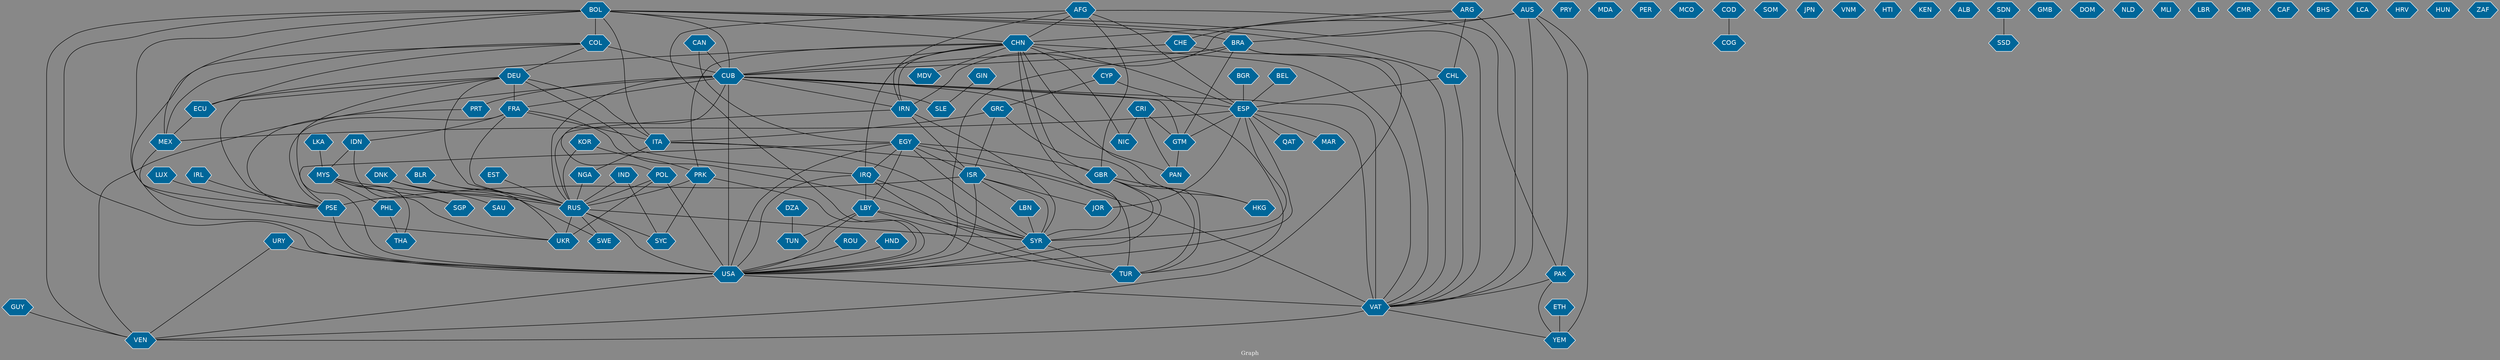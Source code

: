 // Countries together in item graph
graph {
	graph [bgcolor="#888888" fontcolor=white fontsize=12 label="Graph" outputorder=edgesfirst overlap=prism]
	node [color=white fillcolor="#006699" fontcolor=white fontname=Helvetica shape=hexagon style=filled]
	edge [arrowhead=open color=black fontcolor=white fontname=Courier fontsize=12]
		AFG [label=AFG]
		VEN [label=VEN]
		URY [label=URY]
		RUS [label=RUS]
		CUB [label=CUB]
		ESP [label=ESP]
		AUS [label=AUS]
		GBR [label=GBR]
		PRY [label=PRY]
		DEU [label=DEU]
		DZA [label=DZA]
		COL [label=COL]
		ISR [label=ISR]
		PSE [label=PSE]
		SYR [label=SYR]
		YEM [label=YEM]
		CHN [label=CHN]
		NIC [label=NIC]
		USA [label=USA]
		MEX [label=MEX]
		VAT [label=VAT]
		SWE [label=SWE]
		ARG [label=ARG]
		ITA [label=ITA]
		EGY [label=EGY]
		IRN [label=IRN]
		IRQ [label=IRQ]
		LBY [label=LBY]
		MDA [label=MDA]
		FRA [label=FRA]
		UKR [label=UKR]
		DNK [label=DNK]
		CHL [label=CHL]
		HKG [label=HKG]
		PHL [label=PHL]
		QAT [label=QAT]
		POL [label=POL]
		PRK [label=PRK]
		IDN [label=IDN]
		BRA [label=BRA]
		BOL [label=BOL]
		NGA [label=NGA]
		PER [label=PER]
		JOR [label=JOR]
		MCO [label=MCO]
		TUR [label=TUR]
		COD [label=COD]
		SOM [label=SOM]
		JPN [label=JPN]
		LBN [label=LBN]
		GRC [label=GRC]
		VNM [label=VNM]
		HTI [label=HTI]
		SAU [label=SAU]
		PAK [label=PAK]
		ROU [label=ROU]
		EST [label=EST]
		KOR [label=KOR]
		KEN [label=KEN]
		GTM [label=GTM]
		HND [label=HND]
		CAN [label=CAN]
		SYC [label=SYC]
		IND [label=IND]
		TUN [label=TUN]
		MYS [label=MYS]
		PAN [label=PAN]
		BLR [label=BLR]
		PRT [label=PRT]
		SLE [label=SLE]
		ECU [label=ECU]
		BEL [label=BEL]
		GIN [label=GIN]
		LKA [label=LKA]
		THA [label=THA]
		ALB [label=ALB]
		MAR [label=MAR]
		COG [label=COG]
		ETH [label=ETH]
		CHE [label=CHE]
		SDN [label=SDN]
		IRL [label=IRL]
		GUY [label=GUY]
		GMB [label=GMB]
		SSD [label=SSD]
		LUX [label=LUX]
		DOM [label=DOM]
		NLD [label=NLD]
		MLI [label=MLI]
		LBR [label=LBR]
		CMR [label=CMR]
		CRI [label=CRI]
		CAF [label=CAF]
		SGP [label=SGP]
		MDV [label=MDV]
		BHS [label=BHS]
		CYP [label=CYP]
		LCA [label=LCA]
		HRV [label=HRV]
		BGR [label=BGR]
		HUN [label=HUN]
		ZAF [label=ZAF]
			FRA -- IDN [weight=1]
			COL -- ECU [weight=1]
			COL -- MEX [weight=1]
			BRA -- CUB [weight=2]
			SYR -- TUR [weight=1]
			USA -- VAT [weight=5]
			CUB -- PAN [weight=3]
			GTM -- PAN [weight=1]
			PHL -- THA [weight=1]
			LKA -- MYS [weight=1]
			BRA -- VAT [weight=2]
			LBY -- SYR [weight=1]
			CHN -- IRQ [weight=1]
			AUS -- VAT [weight=1]
			LUX -- PSE [weight=1]
			IDN -- MYS [weight=1]
			URY -- USA [weight=11]
			GBR -- TUR [weight=1]
			LBY -- TUN [weight=1]
			CYP -- TUR [weight=1]
			DEU -- PSE [weight=1]
			MYS -- RUS [weight=2]
			COL -- PSE [weight=1]
			AFG -- GBR [weight=2]
			PAK -- VAT [weight=1]
			AFG -- USA [weight=2]
			BRA -- USA [weight=2]
			GUY -- VEN [weight=1]
			ARG -- VAT [weight=3]
			AFG -- ESP [weight=1]
			IRN -- ISR [weight=1]
			CHE -- CUB [weight=1]
			CHN -- PRK [weight=2]
			LBY -- USA [weight=1]
			BOL -- ITA [weight=1]
			SDN -- SSD [weight=1]
			CHN -- MDV [weight=1]
			EST -- RUS [weight=1]
			BOL -- CUB [weight=3]
			CHN -- ESP [weight=1]
			LBY -- TUR [weight=1]
			PRK -- USA [weight=5]
			MYS -- PHL [weight=1]
			ARG -- CHN [weight=1]
			PAK -- YEM [weight=1]
			MYS -- SGP [weight=1]
			URY -- VEN [weight=1]
			ISR -- LBN [weight=4]
			ITA -- NGA [weight=1]
			IRQ -- LBY [weight=1]
			ROU -- USA [weight=1]
			CUB -- RUS [weight=1]
			MYS -- THA [weight=1]
			KOR -- PRK [weight=3]
			DEU -- RUS [weight=1]
			COL -- CUB [weight=6]
			AUS -- YEM [weight=1]
			BOL -- COL [weight=2]
			EGY -- USA [weight=1]
			GRC -- TUR [weight=1]
			COL -- DEU [weight=1]
			EGY -- PSE [weight=3]
			CHN -- GBR [weight=2]
			CUB -- GTM [weight=1]
			RUS -- SYR [weight=4]
			EGY -- ISR [weight=1]
			BLR -- RUS [weight=1]
			DEU -- ITA [weight=2]
			RUS -- SYC [weight=1]
			AUS -- PAK [weight=1]
			GBR -- HKG [weight=1]
			AFG -- PAK [weight=1]
			CHL -- ESP [weight=2]
			BRA -- GTM [weight=1]
			BLR -- UKR [weight=4]
			DNK -- RUS [weight=1]
			GIN -- SLE [weight=1]
			LBN -- SYR [weight=4]
			CUB -- VAT [weight=5]
			GRC -- ISR [weight=2]
			PSE -- USA [weight=1]
			IRQ -- SYR [weight=5]
			ESP -- SYR [weight=1]
			ISR -- USA [weight=2]
			ESP -- MEX [weight=1]
			EGY -- IRQ [weight=1]
			IDN -- SGP [weight=1]
			MYS -- UKR [weight=3]
			BOL -- VEN [weight=1]
			BOL -- VAT [weight=1]
			BOL -- MEX [weight=4]
			ESP -- VAT [weight=1]
			POL -- USA [weight=1]
			BOL -- USA [weight=1]
			CHN -- CUB [weight=1]
			CHN -- NIC [weight=1]
			GBR -- SYR [weight=1]
			IRN -- RUS [weight=1]
			DEU -- FRA [weight=3]
			ISR -- PSE [weight=21]
			HND -- USA [weight=1]
			CAN -- EGY [weight=1]
			CHN -- ECU [weight=1]
			CRI -- GTM [weight=1]
			FRA -- ITA [weight=2]
			AUS -- IRN [weight=2]
			EGY -- SYR [weight=1]
			CUB -- SLE [weight=1]
			IRL -- PSE [weight=1]
			BOL -- CHN [weight=1]
			ITA -- SYR [weight=1]
			DNK -- SAU [weight=2]
			AFG -- IRN [weight=1]
			BGR -- ESP [weight=1]
			ARG -- CHL [weight=1]
			DEU -- IRQ [weight=1]
			VAT -- VEN [weight=2]
			FRA -- SYR [weight=1]
			MEX -- USA [weight=1]
			CAN -- CUB [weight=2]
			CHN -- SYR [weight=1]
			RUS -- UKR [weight=12]
			FRA -- RUS [weight=1]
			FRA -- PSE [weight=2]
			IND -- SYC [weight=1]
			GRC -- ITA [weight=1]
			DZA -- TUN [weight=1]
			POL -- RUS [weight=1]
			EGY -- LBY [weight=1]
			ESP -- USA [weight=2]
			ECU -- MEX [weight=1]
			GBR -- USA [weight=2]
			AUS -- BRA [weight=1]
			IRN -- SYR [weight=2]
			CUB -- VEN [weight=6]
			PRK -- SYC [weight=1]
			BOL -- UKR [weight=1]
			ARG -- CHE [weight=1]
			SYR -- USA [weight=1]
			ESP -- QAT [weight=1]
			ISR -- JOR [weight=1]
			CUB -- FRA [weight=1]
			BOL -- BRA [weight=1]
			CUB -- IRN [weight=1]
			DEU -- ECU [weight=2]
			ISR -- SYR [weight=4]
			AFG -- CHN [weight=1]
			CHN -- VAT [weight=1]
			CYP -- GRC [weight=1]
			IRQ -- USA [weight=1]
			CHN -- IRN [weight=1]
			CHE -- VAT [weight=1]
			IND -- RUS [weight=2]
			DNK -- SWE [weight=1]
			CRI -- NIC [weight=1]
			PRT -- PSE [weight=1]
			CUB -- POL [weight=1]
			ESP -- JOR [weight=1]
			CHL -- VAT [weight=1]
			EGY -- GBR [weight=1]
			CRI -- PAN [weight=1]
			ITA -- VAT [weight=2]
			KOR -- RUS [weight=1]
			RUS -- USA [weight=6]
			DEU -- USA [weight=2]
			NGA -- RUS [weight=1]
			USA -- VEN [weight=4]
			CUB -- USA [weight=40]
			CUB -- PRT [weight=1]
			BRA -- VEN [weight=1]
			ESP -- MAR [weight=1]
			POL -- UKR [weight=1]
			BOL -- CHL [weight=1]
			BEL -- ESP [weight=2]
			COD -- COG [weight=3]
			PRK -- RUS [weight=2]
			ESP -- GTM [weight=1]
			RUS -- SWE [weight=1]
			EGY -- TUR [weight=1]
			IRQ -- TUR [weight=1]
			ETH -- YEM [weight=3]
			VAT -- YEM [weight=1]
			CUB -- ESP [weight=4]
			CHN -- HKG [weight=2]
}